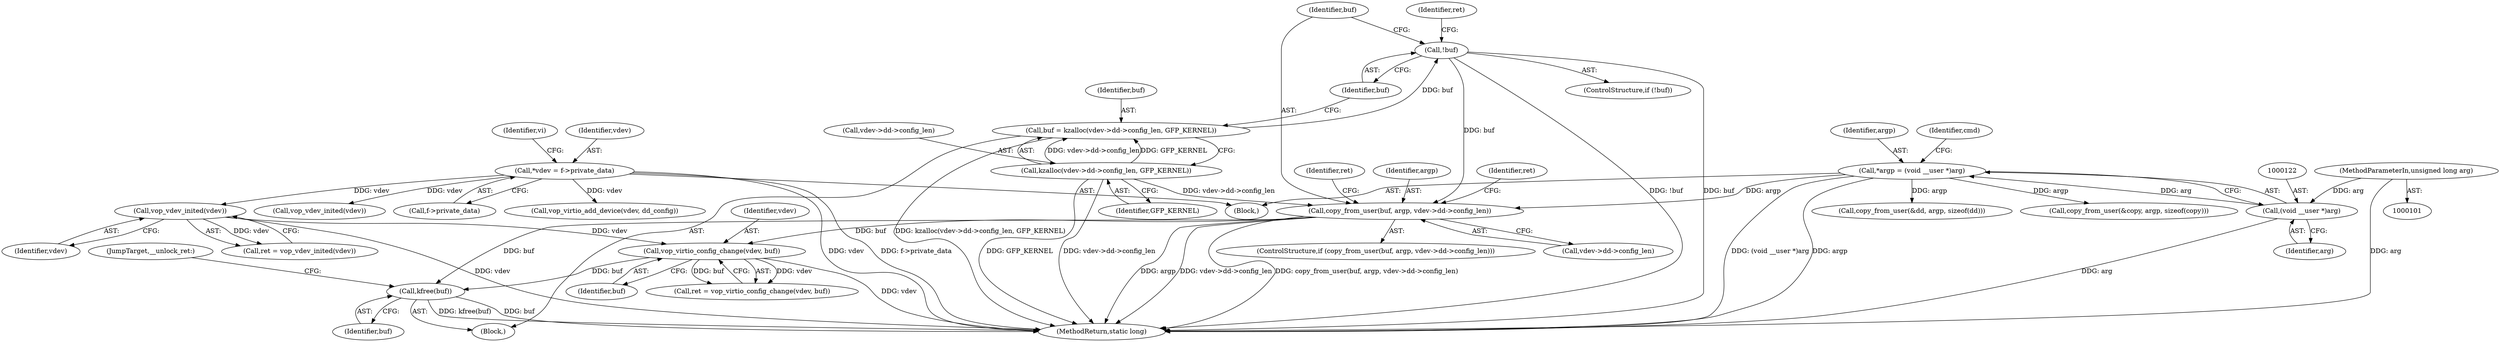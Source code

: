 digraph "0_linux_9bf292bfca94694a721449e3fd752493856710f6@API" {
"1000360" [label="(Call,kfree(buf))"];
"1000356" [label="(Call,vop_virtio_config_change(vdev, buf))"];
"1000316" [label="(Call,vop_vdev_inited(vdev))"];
"1000107" [label="(Call,*vdev = f->private_data)"];
"1000340" [label="(Call,copy_from_user(buf, argp, vdev->dd->config_len))"];
"1000331" [label="(Call,!buf)"];
"1000321" [label="(Call,buf = kzalloc(vdev->dd->config_len, GFP_KERNEL))"];
"1000323" [label="(Call,kzalloc(vdev->dd->config_len, GFP_KERNEL))"];
"1000119" [label="(Call,*argp = (void __user *)arg)"];
"1000121" [label="(Call,(void __user *)arg)"];
"1000104" [label="(MethodParameterIn,unsigned long arg)"];
"1000354" [label="(Call,ret = vop_virtio_config_change(vdev, buf))"];
"1000119" [label="(Call,*argp = (void __user *)arg)"];
"1000324" [label="(Call,vdev->dd->config_len)"];
"1000104" [label="(MethodParameterIn,unsigned long arg)"];
"1000340" [label="(Call,copy_from_user(buf, argp, vdev->dd->config_len))"];
"1000357" [label="(Identifier,vdev)"];
"1000249" [label="(Call,vop_vdev_inited(vdev))"];
"1000331" [label="(Call,!buf)"];
"1000317" [label="(Identifier,vdev)"];
"1000376" [label="(MethodReturn,static long)"];
"1000360" [label="(Call,kfree(buf))"];
"1000108" [label="(Identifier,vdev)"];
"1000109" [label="(Call,f->private_data)"];
"1000107" [label="(Call,*vdev = f->private_data)"];
"1000339" [label="(ControlStructure,if (copy_from_user(buf, argp, vdev->dd->config_len)))"];
"1000358" [label="(Identifier,buf)"];
"1000314" [label="(Call,ret = vop_vdev_inited(vdev))"];
"1000330" [label="(ControlStructure,if (!buf))"];
"1000322" [label="(Identifier,buf)"];
"1000329" [label="(Identifier,GFP_KERNEL)"];
"1000123" [label="(Identifier,arg)"];
"1000121" [label="(Call,(void __user *)arg)"];
"1000133" [label="(Call,copy_from_user(&dd, argp, sizeof(dd)))"];
"1000323" [label="(Call,kzalloc(vdev->dd->config_len, GFP_KERNEL))"];
"1000350" [label="(Identifier,ret)"];
"1000307" [label="(Block,)"];
"1000341" [label="(Identifier,buf)"];
"1000208" [label="(Call,vop_virtio_add_device(vdev, dd_config))"];
"1000114" [label="(Identifier,vi)"];
"1000343" [label="(Call,vdev->dd->config_len)"];
"1000335" [label="(Identifier,ret)"];
"1000355" [label="(Identifier,ret)"];
"1000126" [label="(Identifier,cmd)"];
"1000105" [label="(Block,)"];
"1000316" [label="(Call,vop_vdev_inited(vdev))"];
"1000356" [label="(Call,vop_virtio_config_change(vdev, buf))"];
"1000321" [label="(Call,buf = kzalloc(vdev->dd->config_len, GFP_KERNEL))"];
"1000120" [label="(Identifier,argp)"];
"1000332" [label="(Identifier,buf)"];
"1000361" [label="(Identifier,buf)"];
"1000362" [label="(JumpTarget,__unlock_ret:)"];
"1000342" [label="(Identifier,argp)"];
"1000255" [label="(Call,copy_from_user(&copy, argp, sizeof(copy)))"];
"1000360" -> "1000307"  [label="AST: "];
"1000360" -> "1000361"  [label="CFG: "];
"1000361" -> "1000360"  [label="AST: "];
"1000362" -> "1000360"  [label="CFG: "];
"1000360" -> "1000376"  [label="DDG: buf"];
"1000360" -> "1000376"  [label="DDG: kfree(buf)"];
"1000356" -> "1000360"  [label="DDG: buf"];
"1000340" -> "1000360"  [label="DDG: buf"];
"1000356" -> "1000354"  [label="AST: "];
"1000356" -> "1000358"  [label="CFG: "];
"1000357" -> "1000356"  [label="AST: "];
"1000358" -> "1000356"  [label="AST: "];
"1000354" -> "1000356"  [label="CFG: "];
"1000356" -> "1000376"  [label="DDG: vdev"];
"1000356" -> "1000354"  [label="DDG: vdev"];
"1000356" -> "1000354"  [label="DDG: buf"];
"1000316" -> "1000356"  [label="DDG: vdev"];
"1000340" -> "1000356"  [label="DDG: buf"];
"1000316" -> "1000314"  [label="AST: "];
"1000316" -> "1000317"  [label="CFG: "];
"1000317" -> "1000316"  [label="AST: "];
"1000314" -> "1000316"  [label="CFG: "];
"1000316" -> "1000376"  [label="DDG: vdev"];
"1000316" -> "1000314"  [label="DDG: vdev"];
"1000107" -> "1000316"  [label="DDG: vdev"];
"1000107" -> "1000105"  [label="AST: "];
"1000107" -> "1000109"  [label="CFG: "];
"1000108" -> "1000107"  [label="AST: "];
"1000109" -> "1000107"  [label="AST: "];
"1000114" -> "1000107"  [label="CFG: "];
"1000107" -> "1000376"  [label="DDG: vdev"];
"1000107" -> "1000376"  [label="DDG: f->private_data"];
"1000107" -> "1000208"  [label="DDG: vdev"];
"1000107" -> "1000249"  [label="DDG: vdev"];
"1000340" -> "1000339"  [label="AST: "];
"1000340" -> "1000343"  [label="CFG: "];
"1000341" -> "1000340"  [label="AST: "];
"1000342" -> "1000340"  [label="AST: "];
"1000343" -> "1000340"  [label="AST: "];
"1000350" -> "1000340"  [label="CFG: "];
"1000355" -> "1000340"  [label="CFG: "];
"1000340" -> "1000376"  [label="DDG: argp"];
"1000340" -> "1000376"  [label="DDG: vdev->dd->config_len"];
"1000340" -> "1000376"  [label="DDG: copy_from_user(buf, argp, vdev->dd->config_len)"];
"1000331" -> "1000340"  [label="DDG: buf"];
"1000119" -> "1000340"  [label="DDG: argp"];
"1000323" -> "1000340"  [label="DDG: vdev->dd->config_len"];
"1000331" -> "1000330"  [label="AST: "];
"1000331" -> "1000332"  [label="CFG: "];
"1000332" -> "1000331"  [label="AST: "];
"1000335" -> "1000331"  [label="CFG: "];
"1000341" -> "1000331"  [label="CFG: "];
"1000331" -> "1000376"  [label="DDG: !buf"];
"1000331" -> "1000376"  [label="DDG: buf"];
"1000321" -> "1000331"  [label="DDG: buf"];
"1000321" -> "1000307"  [label="AST: "];
"1000321" -> "1000323"  [label="CFG: "];
"1000322" -> "1000321"  [label="AST: "];
"1000323" -> "1000321"  [label="AST: "];
"1000332" -> "1000321"  [label="CFG: "];
"1000321" -> "1000376"  [label="DDG: kzalloc(vdev->dd->config_len, GFP_KERNEL)"];
"1000323" -> "1000321"  [label="DDG: vdev->dd->config_len"];
"1000323" -> "1000321"  [label="DDG: GFP_KERNEL"];
"1000323" -> "1000329"  [label="CFG: "];
"1000324" -> "1000323"  [label="AST: "];
"1000329" -> "1000323"  [label="AST: "];
"1000323" -> "1000376"  [label="DDG: GFP_KERNEL"];
"1000323" -> "1000376"  [label="DDG: vdev->dd->config_len"];
"1000119" -> "1000105"  [label="AST: "];
"1000119" -> "1000121"  [label="CFG: "];
"1000120" -> "1000119"  [label="AST: "];
"1000121" -> "1000119"  [label="AST: "];
"1000126" -> "1000119"  [label="CFG: "];
"1000119" -> "1000376"  [label="DDG: (void __user *)arg"];
"1000119" -> "1000376"  [label="DDG: argp"];
"1000121" -> "1000119"  [label="DDG: arg"];
"1000119" -> "1000133"  [label="DDG: argp"];
"1000119" -> "1000255"  [label="DDG: argp"];
"1000121" -> "1000123"  [label="CFG: "];
"1000122" -> "1000121"  [label="AST: "];
"1000123" -> "1000121"  [label="AST: "];
"1000121" -> "1000376"  [label="DDG: arg"];
"1000104" -> "1000121"  [label="DDG: arg"];
"1000104" -> "1000101"  [label="AST: "];
"1000104" -> "1000376"  [label="DDG: arg"];
}
